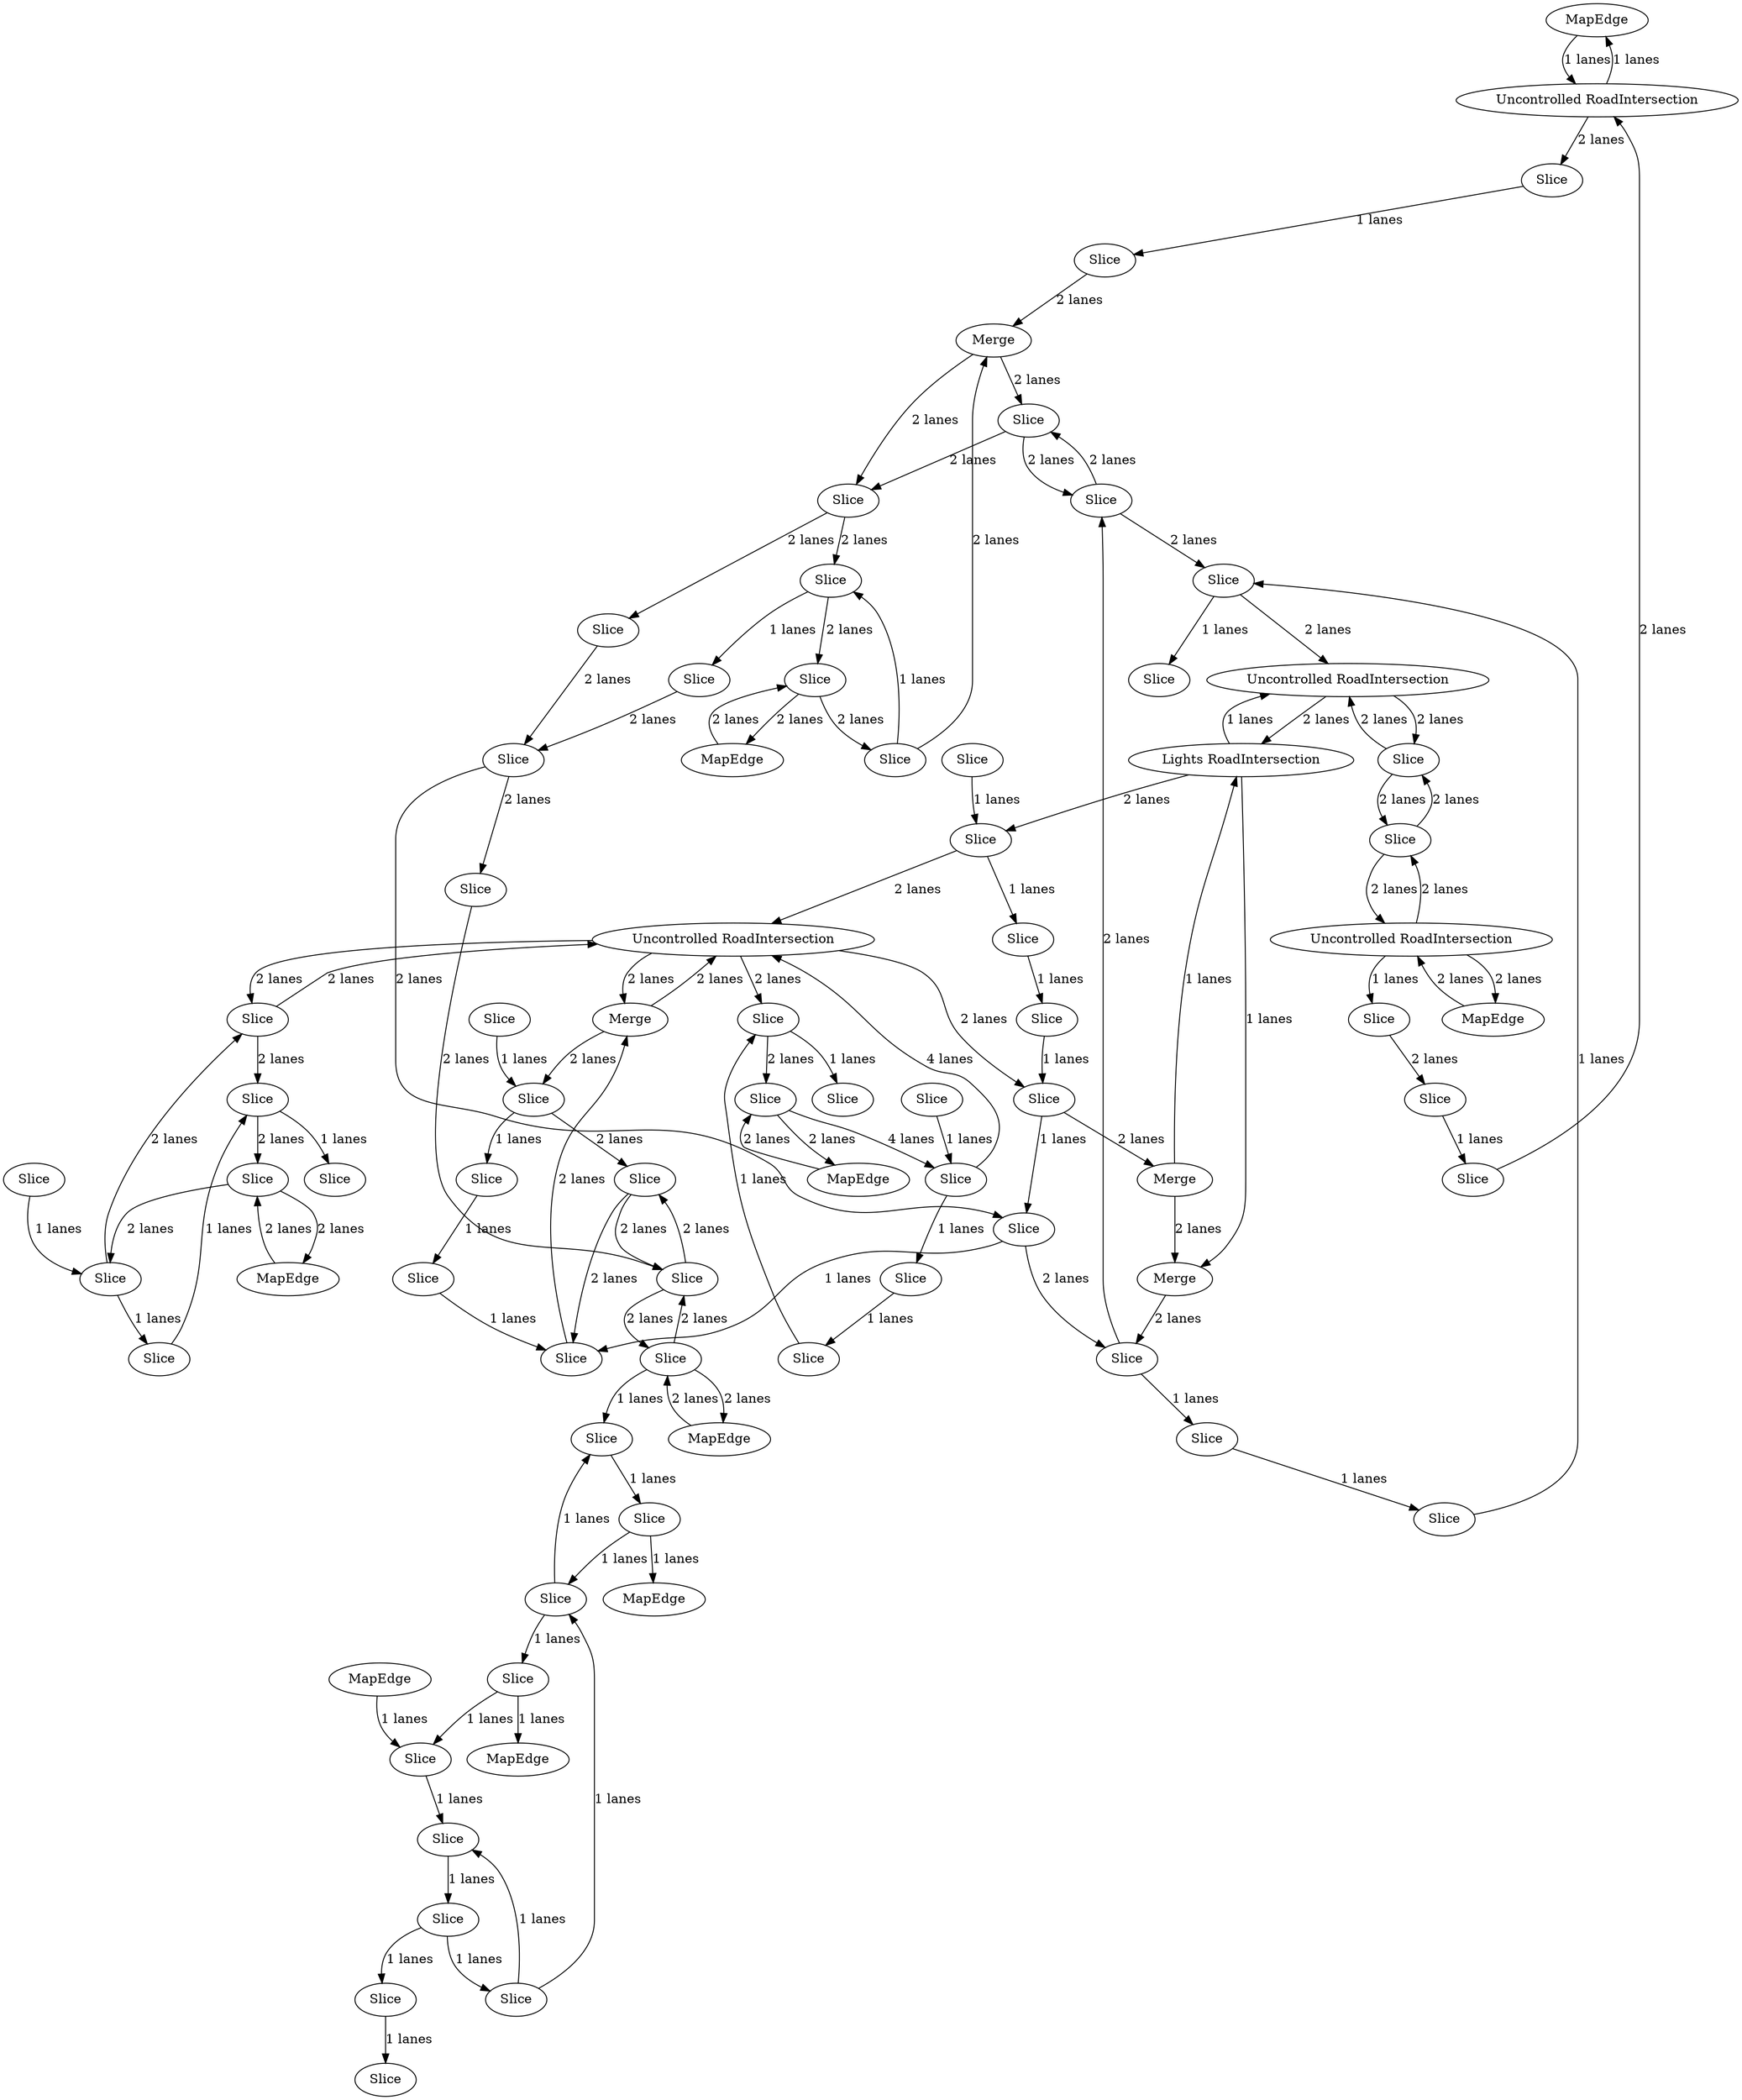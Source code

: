 digraph {
    0 [ label = "MapEdge" ]
    1 [ label = "Uncontrolled RoadIntersection" ]
    2 [ label = "Slice" ]
    3 [ label = "MapEdge" ]
    4 [ label = "Slice" ]
    5 [ label = "MapEdge" ]
    6 [ label = "Slice" ]
    7 [ label = "Slice" ]
    8 [ label = "MapEdge" ]
    9 [ label = "Slice" ]
    10 [ label = "Slice" ]
    11 [ label = "Slice" ]
    12 [ label = "Slice" ]
    13 [ label = "Slice" ]
    14 [ label = "MapEdge" ]
    15 [ label = "Slice" ]
    16 [ label = "Slice" ]
    17 [ label = "Slice" ]
    18 [ label = "Uncontrolled RoadIntersection" ]
    19 [ label = "Slice" ]
    20 [ label = "Slice" ]
    21 [ label = "Merge" ]
    22 [ label = "Slice" ]
    23 [ label = "Slice" ]
    24 [ label = "Slice" ]
    25 [ label = "Slice" ]
    26 [ label = "Merge" ]
    27 [ label = "Merge" ]
    28 [ label = "Lights RoadIntersection" ]
    29 [ label = "Slice" ]
    30 [ label = "Slice" ]
    31 [ label = "Slice" ]
    32 [ label = "Slice" ]
    33 [ label = "Slice" ]
    34 [ label = "Slice" ]
    35 [ label = "Slice" ]
    36 [ label = "Slice" ]
    37 [ label = "Slice" ]
    38 [ label = "Slice" ]
    39 [ label = "Slice" ]
    40 [ label = "Slice" ]
    41 [ label = "Slice" ]
    42 [ label = "Slice" ]
    43 [ label = "MapEdge" ]
    44 [ label = "MapEdge" ]
    45 [ label = "Merge" ]
    46 [ label = "Slice" ]
    47 [ label = "Slice" ]
    48 [ label = "Slice" ]
    49 [ label = "Slice" ]
    50 [ label = "Uncontrolled RoadIntersection" ]
    51 [ label = "Slice" ]
    52 [ label = "Slice" ]
    53 [ label = "Slice" ]
    54 [ label = "Slice" ]
    55 [ label = "Slice" ]
    56 [ label = "Slice" ]
    57 [ label = "Slice" ]
    58 [ label = "Slice" ]
    59 [ label = "MapEdge" ]
    60 [ label = "Uncontrolled RoadIntersection" ]
    61 [ label = "Slice" ]
    62 [ label = "MapEdge" ]
    63 [ label = "Slice" ]
    64 [ label = "Slice" ]
    65 [ label = "Slice" ]
    66 [ label = "Slice" ]
    67 [ label = "Slice" ]
    68 [ label = "Slice" ]
    69 [ label = "Slice" ]
    70 [ label = "Slice" ]
    71 [ label = "Slice" ]
    72 [ label = "Slice" ]
    73 [ label = "Slice" ]
    74 [ label = "Slice" ]
    75 [ label = "Slice" ]
    76 [ label = "Slice" ]
    77 [ label = "Slice" ]
    0 -> 1 [ label = "1 lanes" ]
    1 -> 0 [ label = "1 lanes" ]
    2 -> 41 [ label = "1 lanes" ]
    41 -> 13 [ label = "1 lanes" ]
    13 -> 3 [ label = "1 lanes" ]
    1 -> 4 [ label = "2 lanes" ]
    5 -> 12 [ label = "1 lanes" ]
    12 -> 10 [ label = "1 lanes" ]
    10 -> 7 [ label = "1 lanes" ]
    7 -> 6 [ label = "1 lanes" ]
    7 -> 9 [ label = "1 lanes" ]
    9 -> 40 [ label = "1 lanes" ]
    40 -> 11 [ label = "1 lanes" ]
    11 -> 8 [ label = "1 lanes" ]
    9 -> 10 [ label = "1 lanes" ]
    11 -> 12 [ label = "1 lanes" ]
    13 -> 40 [ label = "1 lanes" ]
    14 -> 15 [ label = "2 lanes" ]
    15 -> 14 [ label = "2 lanes" ]
    16 -> 17 [ label = "2 lanes" ]
    17 -> 16 [ label = "2 lanes" ]
    19 -> 36 [ label = "4 lanes" ]
    36 -> 18 [ label = "4 lanes" ]
    20 -> 74 [ label = "2 lanes" ]
    74 -> 21 [ label = "2 lanes" ]
    22 -> 23 [ label = "2 lanes" ]
    23 -> 22 [ label = "2 lanes" ]
    24 -> 48 [ label = "2 lanes" ]
    48 -> 45 [ label = "2 lanes" ]
    45 -> 17 [ label = "2 lanes" ]
    15 -> 32 [ label = "2 lanes" ]
    32 -> 25 [ label = "2 lanes" ]
    26 -> 29 [ label = "2 lanes" ]
    29 -> 16 [ label = "2 lanes" ]
    27 -> 28 [ label = "1 lanes" ]
    27 -> 26 [ label = "2 lanes" ]
    29 -> 30 [ label = "1 lanes" ]
    31 -> 32 [ label = "1 lanes" ]
    33 -> 47 [ label = "1 lanes" ]
    47 -> 34 [ label = "1 lanes" ]
    35 -> 36 [ label = "1 lanes" ]
    36 -> 37 [ label = "1 lanes" ]
    38 -> 63 [ label = "1 lanes" ]
    63 -> 39 [ label = "1 lanes" ]
    40 -> 41 [ label = "1 lanes" ]
    42 -> 29 [ label = "2 lanes" ]
    69 -> 42 [ label = "1 lanes" ]
    42 -> 74 [ label = "1 lanes" ]
    43 -> 2 [ label = "2 lanes" ]
    2 -> 43 [ label = "2 lanes" ]
    2 -> 77 [ label = "2 lanes" ]
    77 -> 2 [ label = "2 lanes" ]
    77 -> 20 [ label = "2 lanes" ]
    20 -> 77 [ label = "2 lanes" ]
    22 -> 50 [ label = "2 lanes" ]
    50 -> 22 [ label = "2 lanes" ]
    50 -> 44 [ label = "2 lanes" ]
    44 -> 50 [ label = "2 lanes" ]
    45 -> 46 [ label = "2 lanes" ]
    28 -> 47 [ label = "2 lanes" ]
    47 -> 18 [ label = "2 lanes" ]
    28 -> 26 [ label = "1 lanes" ]
    48 -> 52 [ label = "1 lanes" ]
    52 -> 49 [ label = "1 lanes" ]
    50 -> 51 [ label = "1 lanes" ]
    17 -> 46 [ label = "2 lanes" ]
    46 -> 52 [ label = "2 lanes" ]
    52 -> 24 [ label = "2 lanes" ]
    53 -> 54 [ label = "1 lanes" ]
    55 -> 58 [ label = "2 lanes" ]
    58 -> 56 [ label = "2 lanes" ]
    4 -> 57 [ label = "1 lanes" ]
    54 -> 1 [ label = "2 lanes" ]
    49 -> 58 [ label = "2 lanes" ]
    58 -> 42 [ label = "2 lanes" ]
    24 -> 59 [ label = "2 lanes" ]
    59 -> 24 [ label = "2 lanes" ]
    60 -> 23 [ label = "2 lanes" ]
    23 -> 60 [ label = "2 lanes" ]
    57 -> 45 [ label = "2 lanes" ]
    16 -> 75 [ label = "2 lanes" ]
    75 -> 60 [ label = "2 lanes" ]
    6 -> 61 [ label = "1 lanes" ]
    18 -> 72 [ label = "2 lanes" ]
    72 -> 19 [ label = "2 lanes" ]
    19 -> 62 [ label = "2 lanes" ]
    62 -> 19 [ label = "2 lanes" ]
    21 -> 18 [ label = "2 lanes" ]
    18 -> 21 [ label = "2 lanes" ]
    18 -> 69 [ label = "2 lanes" ]
    69 -> 27 [ label = "2 lanes" ]
    25 -> 65 [ label = "2 lanes" ]
    65 -> 15 [ label = "2 lanes" ]
    21 -> 63 [ label = "2 lanes" ]
    63 -> 20 [ label = "2 lanes" ]
    28 -> 60 [ label = "1 lanes" ]
    60 -> 28 [ label = "2 lanes" ]
    25 -> 18 [ label = "2 lanes" ]
    18 -> 25 [ label = "2 lanes" ]
    32 -> 64 [ label = "1 lanes" ]
    64 -> 65 [ label = "1 lanes" ]
    65 -> 66 [ label = "1 lanes" ]
    37 -> 67 [ label = "1 lanes" ]
    68 -> 69 [ label = "1 lanes" ]
    39 -> 70 [ label = "1 lanes" ]
    30 -> 71 [ label = "1 lanes" ]
    34 -> 68 [ label = "1 lanes" ]
    67 -> 72 [ label = "1 lanes" ]
    72 -> 73 [ label = "1 lanes" ]
    70 -> 74 [ label = "1 lanes" ]
    71 -> 75 [ label = "1 lanes" ]
    75 -> 76 [ label = "1 lanes" ]
    56 -> 77 [ label = "2 lanes" ]
    46 -> 55 [ label = "2 lanes" ]
    51 -> 53 [ label = "2 lanes" ]
}
